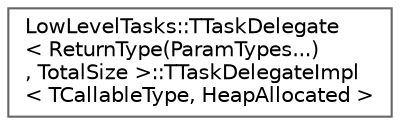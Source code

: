 digraph "Graphical Class Hierarchy"
{
 // INTERACTIVE_SVG=YES
 // LATEX_PDF_SIZE
  bgcolor="transparent";
  edge [fontname=Helvetica,fontsize=10,labelfontname=Helvetica,labelfontsize=10];
  node [fontname=Helvetica,fontsize=10,shape=box,height=0.2,width=0.4];
  rankdir="LR";
  Node0 [id="Node000000",label="LowLevelTasks::TTaskDelegate\l\< ReturnType(ParamTypes...)\l, TotalSize \>::TTaskDelegateImpl\l\< TCallableType, HeapAllocated \>",height=0.2,width=0.4,color="grey40", fillcolor="white", style="filled",URL="$df/d22/structLowLevelTasks_1_1TTaskDelegate_3_01ReturnType_07ParamTypes_8_8_8_08_00_01TotalSize_01_4_1_1TTaskDelegateImpl.html",tooltip=" "];
}
